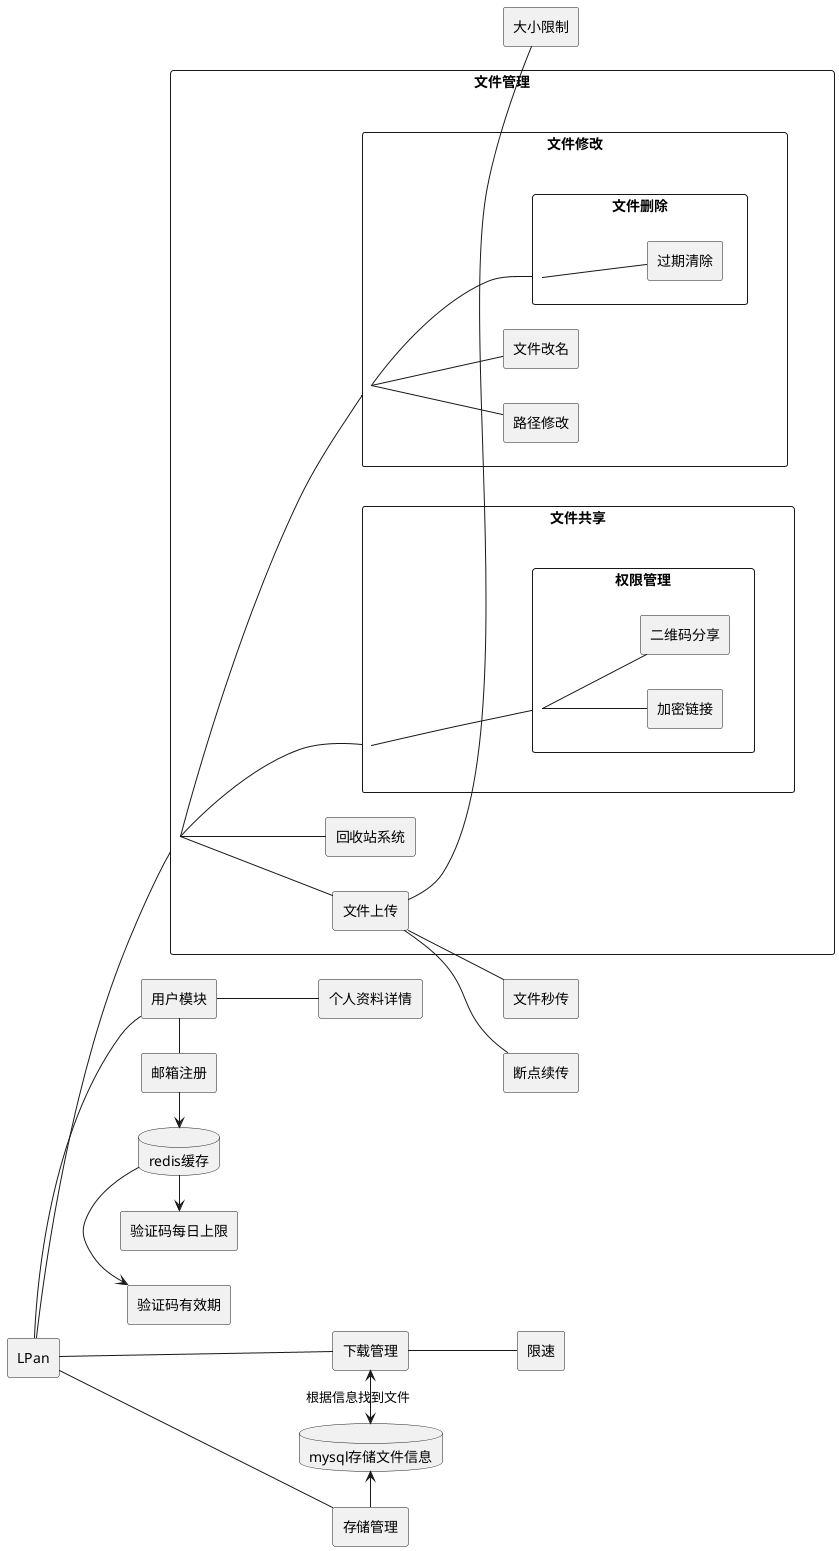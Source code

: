 @startuml
left to right direction
skinparam packageStyle rectangle

rectangle  LPan


rectangle 用户模块{
    LPan -- 用户模块
}
rectangle 邮箱注册{
    用户模块 - 邮箱注册
}
database redis[
    redis缓存
]
redis ->验证码有效期
redis ->验证码每日上限
邮箱注册 -> redis
rectangle 验证码有效期{
}
rectangle 验证码每日上限{
}
rectangle 个人资料详情{
    用户模块  -- 个人资料详情
}




rectangle 存储管理{
    LPan -- 存储管理
}
database mysql[
mysql存储文件信息
]
mysql <- 存储管理

下载管理<->mysql:根据信息找到文件



rectangle 文件管理{
    LPan -- 文件管理
}
rectangle 文件管理{
   文件管理--文件共享
   文件管理--文件修改
   文件管理--文件上传
   文件管理--回收站系统
}
rectangle 文件修改{
    文件修改--文件删除
    文件修改--路径修改
    文件修改--文件改名
}
rectangle 文件删除{
文件删除--过期清除
}
rectangle 过期清除{
}
rectangle 路径修改{
}
rectangle 文件改名{
}

rectangle 文件上传{
}
rectangle 回收站系统{
}
rectangle 文件共享{
    文件共享 -- 权限管理
}
rectangle 权限管理 {
    权限管理--加密链接
    权限管理--二维码分享
}
rectangle 加密链接{
}
rectangle 二维码分享{
}



rectangle 下载管理{
    LPan---下载管理
}
rectangle 限速{
   下载管理--限速
}

rectangle 文件秒传{
    文件上传--文件秒传
}
rectangle 断点续传{
    文件上传--断点续传
}
rectangle 大小限制{
    文件上传--大小限制
}


@enduml